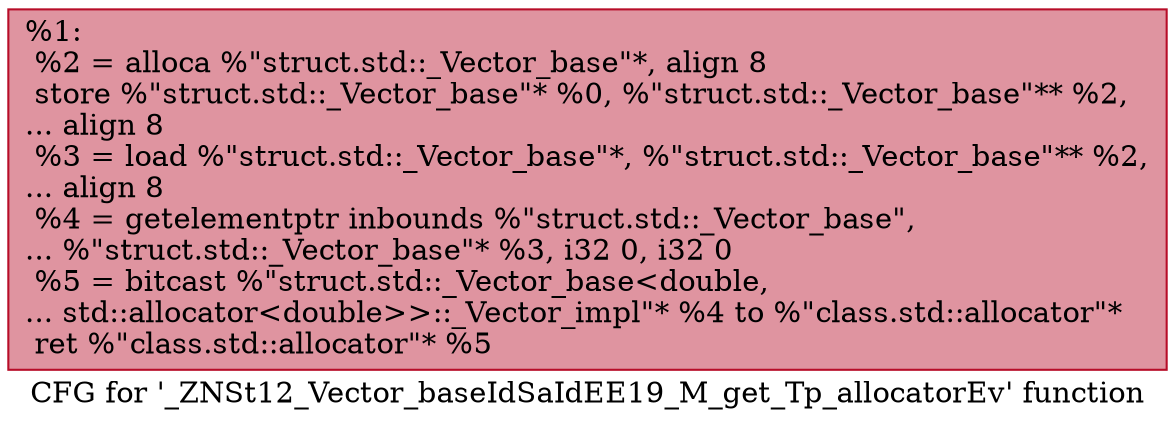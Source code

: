 digraph "CFG for '_ZNSt12_Vector_baseIdSaIdEE19_M_get_Tp_allocatorEv' function" {
	label="CFG for '_ZNSt12_Vector_baseIdSaIdEE19_M_get_Tp_allocatorEv' function";

	Node0x555c7371fa50 [shape=record,color="#b70d28ff", style=filled, fillcolor="#b70d2870",label="{%1:\l  %2 = alloca %\"struct.std::_Vector_base\"*, align 8\l  store %\"struct.std::_Vector_base\"* %0, %\"struct.std::_Vector_base\"** %2,\l... align 8\l  %3 = load %\"struct.std::_Vector_base\"*, %\"struct.std::_Vector_base\"** %2,\l... align 8\l  %4 = getelementptr inbounds %\"struct.std::_Vector_base\",\l... %\"struct.std::_Vector_base\"* %3, i32 0, i32 0\l  %5 = bitcast %\"struct.std::_Vector_base\<double,\l... std::allocator\<double\>\>::_Vector_impl\"* %4 to %\"class.std::allocator\"*\l  ret %\"class.std::allocator\"* %5\l}"];
}

